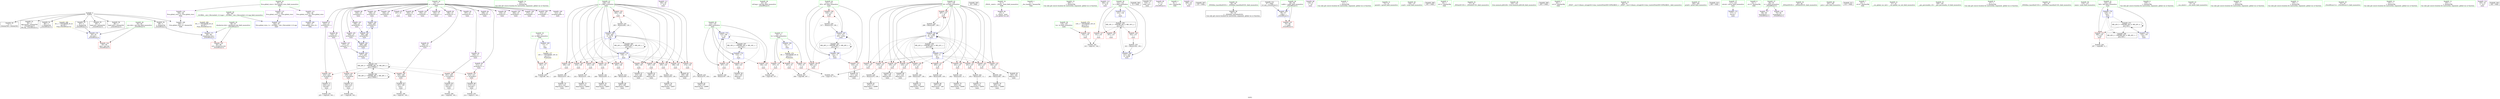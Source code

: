 digraph "SVFG" {
	label="SVFG";

	Node0x561db277bcb0 [shape=record,color=grey,label="{NodeID: 0\nNullPtr}"];
	Node0x561db277bcb0 -> Node0x561db2788b40[style=solid];
	Node0x561db277bcb0 -> Node0x561db2788c40[style=solid];
	Node0x561db277bcb0 -> Node0x561db2788d10[style=solid];
	Node0x561db277bcb0 -> Node0x561db2788de0[style=solid];
	Node0x561db277bcb0 -> Node0x561db2788eb0[style=solid];
	Node0x561db277bcb0 -> Node0x561db2788f80[style=solid];
	Node0x561db277bcb0 -> Node0x561db2789050[style=solid];
	Node0x561db277bcb0 -> Node0x561db278fce0[style=solid];
	Node0x561db27906d0 [shape=record,color=blue,label="{NodeID: 180\n248\<--250\narrayidx53\<--\nmain\n}"];
	Node0x561db27906d0 -> Node0x561db27907a0[style=dashed];
	Node0x561db2788200 [shape=record,color=purple,label="{NodeID: 97\n222\<--15\narrayidx35\<--s\nmain\n}"];
	Node0x561db2788200 -> Node0x561db278f740[style=solid];
	Node0x561db277ba90 [shape=record,color=green,label="{NodeID: 14\n250\<--1\n\<--dummyObj\nCan only get source location for instruction, argument, global var or function.}"];
	Node0x561db27a6440 [shape=record,color=yellow,style=double,label="{NodeID: 277\n10V_1 = ENCHI(MR_10V_0)\npts\{14 \}\nFun[main]}"];
	Node0x561db27a6440 -> Node0x561db278d6c0[style=dashed];
	Node0x561db2787d40 [shape=record,color=purple,label="{NodeID: 111\n164\<--20\n\<--.str.2\nmain\n}"];
	Node0x561db27867b0 [shape=record,color=green,label="{NodeID: 28\n62\<--63\nref.tmp\<--ref.tmp_field_insensitive\n_Z3strB5cxx11i\n}"];
	Node0x561db278d930 [shape=record,color=red,label="{NodeID: 125\n94\<--66\nsel\<--ehselector.slot\n_Z3strB5cxx11i\n}"];
	Node0x561db27873b0 [shape=record,color=green,label="{NodeID: 42\n127\<--128\ni6\<--i6_field_insensitive\nmain\n}"];
	Node0x561db27873b0 -> Node0x561db278e080[style=solid];
	Node0x561db27873b0 -> Node0x561db278e150[style=solid];
	Node0x561db27873b0 -> Node0x561db278e220[style=solid];
	Node0x561db27873b0 -> Node0x561db278e2f0[style=solid];
	Node0x561db27873b0 -> Node0x561db278e3c0[style=solid];
	Node0x561db27873b0 -> Node0x561db278e490[style=solid];
	Node0x561db27873b0 -> Node0x561db278e560[style=solid];
	Node0x561db27873b0 -> Node0x561db278e630[style=solid];
	Node0x561db27873b0 -> Node0x561db278e700[style=solid];
	Node0x561db27873b0 -> Node0x561db278e7d0[style=solid];
	Node0x561db27873b0 -> Node0x561db278e8a0[style=solid];
	Node0x561db27873b0 -> Node0x561db2790460[style=solid];
	Node0x561db27873b0 -> Node0x561db2790ae0[style=solid];
	Node0x561db27b2c00 [shape=record,color=black,label="{NodeID: 305\n38 = PHI()\n}"];
	Node0x561db278e490 [shape=record,color=red,label="{NodeID: 139\n227\<--127\n\<--i6\nmain\n}"];
	Node0x561db278e490 -> Node0x561db2794f90[style=solid];
	Node0x561db2789050 [shape=record,color=black,label="{NodeID: 56\n96\<--3\nlpad.val2\<--dummyVal\n_Z3strB5cxx11i\n}"];
	Node0x561db2794c90 [shape=record,color=grey,label="{NodeID: 236\n271 = Binary(270, 139, )\n}"];
	Node0x561db2794c90 -> Node0x561db278a4d0[style=solid];
	Node0x561db278eff0 [shape=record,color=red,label="{NodeID: 153\n265\<--129\n\<--j\nmain\n}"];
	Node0x561db278eff0 -> Node0x561db2794810[style=solid];
	Node0x561db2789be0 [shape=record,color=black,label="{NodeID: 70\n221\<--220\nidxprom34\<--add33\nmain\n}"];
	Node0x561db278c730 [shape=record,color=grey,label="{NodeID: 250\n176 = cmp(174, 175, )\n}"];
	Node0x561db278fbe0 [shape=record,color=blue,label="{NodeID: 167\n345\<--28\nllvm.global_ctors_1\<--_GLOBAL__sub_I_Burunduk1_0_0.cpp\nGlob }"];
	Node0x561db278a740 [shape=record,color=purple,label="{NodeID: 84\n37\<--4\n\<--_ZStL8__ioinit\n__cxx_global_var_init\n}"];
	Node0x561db277a810 [shape=record,color=green,label="{NodeID: 1\n7\<--1\n__dso_handle\<--dummyObj\nGlob }"];
	Node0x561db27907a0 [shape=record,color=blue,label="{NodeID: 181\n258\<--260\narrayidx59\<--\nmain\n}"];
	Node0x561db27907a0 -> Node0x561db2790870[style=dashed];
	Node0x561db27882d0 [shape=record,color=purple,label="{NodeID: 98\n230\<--15\narrayidx41\<--s\nmain\n}"];
	Node0x561db277bb60 [shape=record,color=green,label="{NodeID: 15\n260\<--1\n\<--dummyObj\nCan only get source location for instruction, argument, global var or function.}"];
	Node0x561db2787e10 [shape=record,color=purple,label="{NodeID: 112\n292\<--22\n\<--.str.3\nmain\n}"];
	Node0x561db2786840 [shape=record,color=green,label="{NodeID: 29\n64\<--65\nexn.slot\<--exn.slot_field_insensitive\n_Z3strB5cxx11i\n}"];
	Node0x561db2786840 -> Node0x561db278d860[style=solid];
	Node0x561db2786840 -> Node0x561db278feb0[style=solid];
	Node0x561db278da00 [shape=record,color=red,label="{NodeID: 126\n142\<--119\n\<--tn\nmain\n}"];
	Node0x561db278da00 -> Node0x561db278ca30[style=solid];
	Node0x561db2787480 [shape=record,color=green,label="{NodeID: 43\n129\<--130\nj\<--j_field_insensitive\nmain\n}"];
	Node0x561db2787480 -> Node0x561db278e970[style=solid];
	Node0x561db2787480 -> Node0x561db278ea40[style=solid];
	Node0x561db2787480 -> Node0x561db278eb10[style=solid];
	Node0x561db2787480 -> Node0x561db278ebe0[style=solid];
	Node0x561db2787480 -> Node0x561db278ecb0[style=solid];
	Node0x561db2787480 -> Node0x561db278ed80[style=solid];
	Node0x561db2787480 -> Node0x561db278ee50[style=solid];
	Node0x561db2787480 -> Node0x561db278ef20[style=solid];
	Node0x561db2787480 -> Node0x561db278eff0[style=solid];
	Node0x561db2787480 -> Node0x561db278f0c0[style=solid];
	Node0x561db2787480 -> Node0x561db278f190[style=solid];
	Node0x561db2787480 -> Node0x561db2790530[style=solid];
	Node0x561db2787480 -> Node0x561db2790a10[style=solid];
	Node0x561db27b2d00 [shape=record,color=black,label="{NodeID: 306\n72 = PHI()\n}"];
	Node0x561db278e560 [shape=record,color=red,label="{NodeID: 140\n241\<--127\n\<--i6\nmain\n}"];
	Node0x561db278e560 -> Node0x561db2795710[style=solid];
	Node0x561db2789120 [shape=record,color=black,label="{NodeID: 57\n116\<--11\nmain_ret\<--\nmain\n}"];
	Node0x561db2794e10 [shape=record,color=grey,label="{NodeID: 237\n232 = Binary(231, 139, )\n}"];
	Node0x561db2794e10 -> Node0x561db2789e50[style=solid];
	Node0x561db278f0c0 [shape=record,color=red,label="{NodeID: 154\n274\<--129\n\<--j\nmain\n}"];
	Node0x561db278f0c0 -> Node0x561db2794990[style=solid];
	Node0x561db2789cb0 [shape=record,color=black,label="{NodeID: 71\n224\<--223\nconv36\<--\nmain\n}"];
	Node0x561db2789cb0 -> Node0x561db278c8b0[style=solid];
	Node0x561db278c8b0 [shape=record,color=grey,label="{NodeID: 251\n225 = cmp(224, 193, )\n}"];
	Node0x561db278fce0 [shape=record,color=blue, style = dotted,label="{NodeID: 168\n346\<--3\nllvm.global_ctors_2\<--dummyVal\nGlob }"];
	Node0x561db278a810 [shape=record,color=purple,label="{NodeID: 85\n71\<--8\n\<--.str\n_Z3strB5cxx11i\n}"];
	Node0x561db276cc60 [shape=record,color=green,label="{NodeID: 2\n8\<--1\n.str\<--dummyObj\nGlob }"];
	Node0x561db2790870 [shape=record,color=blue,label="{NodeID: 182\n268\<--260\narrayidx65\<--\nmain\n}"];
	Node0x561db2790870 -> Node0x561db2790940[style=dashed];
	Node0x561db27883a0 [shape=record,color=purple,label="{NodeID: 99\n234\<--15\narrayidx44\<--s\nmain\n}"];
	Node0x561db27883a0 -> Node0x561db278f810[style=solid];
	Node0x561db277a990 [shape=record,color=green,label="{NodeID: 16\n4\<--6\n_ZStL8__ioinit\<--_ZStL8__ioinit_field_insensitive\nGlob }"];
	Node0x561db277a990 -> Node0x561db278a740[style=solid];
	Node0x561db27a6600 [shape=record,color=yellow,style=double,label="{NodeID: 279\n14V_1 = ENCHI(MR_14V_0)\npts\{120 \}\nFun[main]}"];
	Node0x561db27a6600 -> Node0x561db278da00[style=dashed];
	Node0x561db2787ee0 [shape=record,color=purple,label="{NodeID: 113\n299\<--24\n\<--.str.4\nmain\n}"];
	Node0x561db27868d0 [shape=record,color=green,label="{NodeID: 30\n66\<--67\nehselector.slot\<--ehselector.slot_field_insensitive\n_Z3strB5cxx11i\n}"];
	Node0x561db27868d0 -> Node0x561db278d930[style=solid];
	Node0x561db27868d0 -> Node0x561db278ff80[style=solid];
	Node0x561db278dad0 [shape=record,color=red,label="{NodeID: 127\n141\<--121\n\<--t\nmain\n}"];
	Node0x561db278dad0 -> Node0x561db278ca30[style=solid];
	Node0x561db2787550 [shape=record,color=green,label="{NodeID: 44\n131\<--132\ni83\<--i83_field_insensitive\nmain\n}"];
	Node0x561db2787550 -> Node0x561db278f260[style=solid];
	Node0x561db2787550 -> Node0x561db278f330[style=solid];
	Node0x561db2787550 -> Node0x561db278f400[style=solid];
	Node0x561db2787550 -> Node0x561db2790bb0[style=solid];
	Node0x561db2787550 -> Node0x561db2790c80[style=solid];
	Node0x561db27b2e00 [shape=record,color=black,label="{NodeID: 307\n135 = PHI()\n}"];
	Node0x561db278e630 [shape=record,color=red,label="{NodeID: 141\n251\<--127\n\<--i6\nmain\n}"];
	Node0x561db278e630 -> Node0x561db2795590[style=solid];
	Node0x561db27891f0 [shape=record,color=black,label="{NodeID: 58\n39\<--40\n\<--_ZNSt8ios_base4InitD1Ev\nCan only get source location for instruction, argument, global var or function.}"];
	Node0x561db2794f90 [shape=record,color=grey,label="{NodeID: 238\n228 = Binary(227, 139, )\n}"];
	Node0x561db2794f90 -> Node0x561db2789d80[style=solid];
	Node0x561db278f190 [shape=record,color=red,label="{NodeID: 155\n282\<--129\n\<--j\nmain\n}"];
	Node0x561db278f190 -> Node0x561db2794390[style=solid];
	Node0x561db2789d80 [shape=record,color=black,label="{NodeID: 72\n229\<--228\nidxprom40\<--add39\nmain\n}"];
	Node0x561db278ca30 [shape=record,color=grey,label="{NodeID: 252\n143 = cmp(141, 142, )\n}"];
	Node0x561db278fde0 [shape=record,color=blue,label="{NodeID: 169\n58\<--57\ni.addr\<--i\n_Z3strB5cxx11i\n}"];
	Node0x561db278fde0 -> Node0x561db278d790[style=dashed];
	Node0x561db278a8e0 [shape=record,color=purple,label="{NodeID: 86\n134\<--8\n\<--.str\nmain\n}"];
	Node0x561db277bd40 [shape=record,color=green,label="{NodeID: 3\n11\<--1\n\<--dummyObj\nCan only get source location for instruction, argument, global var or function.}"];
	Node0x561db2790940 [shape=record,color=blue,label="{NodeID: 183\n277\<--250\narrayidx71\<--\nmain\n}"];
	Node0x561db2790940 -> Node0x561db27a5420[style=dashed];
	Node0x561db2788470 [shape=record,color=purple,label="{NodeID: 100\n244\<--15\narrayidx50\<--s\nmain\n}"];
	Node0x561db277aa60 [shape=record,color=green,label="{NodeID: 17\n10\<--12\nh\<--h_field_insensitive\nGlob }"];
	Node0x561db277aa60 -> Node0x561db278d450[style=solid];
	Node0x561db277aa60 -> Node0x561db278d520[style=solid];
	Node0x561db277aa60 -> Node0x561db278d5f0[style=solid];
	Node0x561db277aa60 -> Node0x561db278f8e0[style=solid];
	Node0x561db2787fb0 [shape=record,color=purple,label="{NodeID: 114\n344\<--26\nllvm.global_ctors_0\<--llvm.global_ctors\nGlob }"];
	Node0x561db2787fb0 -> Node0x561db278fae0[style=solid];
	Node0x561db27869a0 [shape=record,color=green,label="{NodeID: 31\n73\<--74\nsprintf\<--sprintf_field_insensitive\n}"];
	Node0x561db278dba0 [shape=record,color=red,label="{NodeID: 128\n291\<--121\n\<--t\nmain\n}"];
	Node0x561db2787620 [shape=record,color=green,label="{NodeID: 45\n136\<--137\nscanf\<--scanf_field_insensitive\n}"];
	Node0x561db27b2f00 [shape=record,color=black,label="{NodeID: 308\n165 = PHI()\n}"];
	Node0x561db278e700 [shape=record,color=red,label="{NodeID: 142\n261\<--127\n\<--i6\nmain\n}"];
	Node0x561db278e700 -> Node0x561db2795290[style=solid];
	Node0x561db27892f0 [shape=record,color=black,label="{NodeID: 59\n161\<--160\nidxprom\<--\nmain\n}"];
	Node0x561db2795110 [shape=record,color=grey,label="{NodeID: 239\n168 = Binary(167, 139, )\n}"];
	Node0x561db2795110 -> Node0x561db27902c0[style=solid];
	Node0x561db278f260 [shape=record,color=red,label="{NodeID: 156\n306\<--131\n\<--i83\nmain\n}"];
	Node0x561db278f260 -> Node0x561db278c2b0[style=solid];
	Node0x561db2789e50 [shape=record,color=black,label="{NodeID: 73\n233\<--232\nidxprom43\<--add42\nmain\n}"];
	Node0x561db278cbb0 [shape=record,color=grey,label="{NodeID: 253\n214 = cmp(213, 193, )\n}"];
	Node0x561db278feb0 [shape=record,color=blue,label="{NodeID: 170\n64\<--87\nexn.slot\<--\n_Z3strB5cxx11i\n}"];
	Node0x561db278feb0 -> Node0x561db278d860[style=dashed];
	Node0x561db278a9b0 [shape=record,color=purple,label="{NodeID: 87\n147\<--15\n\<--s\nmain\n}"];
	Node0x561db277bdd0 [shape=record,color=green,label="{NodeID: 4\n18\<--1\n.str.1\<--dummyObj\nGlob }"];
	Node0x561db2790a10 [shape=record,color=blue,label="{NodeID: 184\n129\<--283\nj\<--inc74\nmain\n}"];
	Node0x561db2790a10 -> Node0x561db278e970[style=dashed];
	Node0x561db2790a10 -> Node0x561db278ea40[style=dashed];
	Node0x561db2790a10 -> Node0x561db278eb10[style=dashed];
	Node0x561db2790a10 -> Node0x561db278ebe0[style=dashed];
	Node0x561db2790a10 -> Node0x561db278ecb0[style=dashed];
	Node0x561db2790a10 -> Node0x561db278ed80[style=dashed];
	Node0x561db2790a10 -> Node0x561db278ee50[style=dashed];
	Node0x561db2790a10 -> Node0x561db278ef20[style=dashed];
	Node0x561db2790a10 -> Node0x561db278eff0[style=dashed];
	Node0x561db2790a10 -> Node0x561db278f0c0[style=dashed];
	Node0x561db2790a10 -> Node0x561db278f190[style=dashed];
	Node0x561db2790a10 -> Node0x561db2790530[style=dashed];
	Node0x561db2790a10 -> Node0x561db2790a10[style=dashed];
	Node0x561db2790a10 -> Node0x561db27a0920[style=dashed];
	Node0x561db2788540 [shape=record,color=purple,label="{NodeID: 101\n248\<--15\narrayidx53\<--s\nmain\n}"];
	Node0x561db2788540 -> Node0x561db27906d0[style=solid];
	Node0x561db277ab30 [shape=record,color=green,label="{NodeID: 18\n13\<--14\nw\<--w_field_insensitive\nGlob }"];
	Node0x561db277ab30 -> Node0x561db278d6c0[style=solid];
	Node0x561db277ab30 -> Node0x561db278f9e0[style=solid];
	Node0x561db278d120 [shape=record,color=purple,label="{NodeID: 115\n345\<--26\nllvm.global_ctors_1\<--llvm.global_ctors\nGlob }"];
	Node0x561db278d120 -> Node0x561db278fbe0[style=solid];
	Node0x561db2786aa0 [shape=record,color=green,label="{NodeID: 32\n77\<--78\n_ZNSaIcEC1Ev\<--_ZNSaIcEC1Ev_field_insensitive\n}"];
	Node0x561db278dc70 [shape=record,color=red,label="{NodeID: 129\n322\<--121\n\<--t\nmain\n}"];
	Node0x561db278dc70 -> Node0x561db2794b10[style=solid];
	Node0x561db2787720 [shape=record,color=green,label="{NodeID: 46\n152\<--153\nllvm.memset.p0i8.i64\<--llvm.memset.p0i8.i64_field_insensitive\n}"];
	Node0x561db27b3000 [shape=record,color=black,label="{NodeID: 309\n293 = PHI()\n}"];
	Node0x561db278e7d0 [shape=record,color=red,label="{NodeID: 143\n270\<--127\n\<--i6\nmain\n}"];
	Node0x561db278e7d0 -> Node0x561db2794c90[style=solid];
	Node0x561db27893c0 [shape=record,color=black,label="{NodeID: 60\n185\<--184\nidxprom13\<--\nmain\n}"];
	Node0x561db2795290 [shape=record,color=grey,label="{NodeID: 240\n262 = Binary(261, 139, )\n}"];
	Node0x561db2795290 -> Node0x561db278a330[style=solid];
	Node0x561db278f330 [shape=record,color=red,label="{NodeID: 157\n310\<--131\n\<--i83\nmain\n}"];
	Node0x561db278f330 -> Node0x561db278a670[style=solid];
	Node0x561db2789f20 [shape=record,color=black,label="{NodeID: 74\n236\<--235\nconv45\<--\nmain\n}"];
	Node0x561db2789f20 -> Node0x561db278cd30[style=solid];
	Node0x561db278cd30 [shape=record,color=grey,label="{NodeID: 254\n237 = cmp(236, 193, )\n}"];
	Node0x561db278ff80 [shape=record,color=blue,label="{NodeID: 171\n66\<--89\nehselector.slot\<--\n_Z3strB5cxx11i\n}"];
	Node0x561db278ff80 -> Node0x561db278d930[style=dashed];
	Node0x561db278aa80 [shape=record,color=purple,label="{NodeID: 88\n162\<--15\narrayidx\<--s\nmain\n}"];
	Node0x561db277a480 [shape=record,color=green,label="{NodeID: 5\n20\<--1\n.str.2\<--dummyObj\nGlob }"];
	Node0x561db2790ae0 [shape=record,color=blue,label="{NodeID: 185\n127\<--288\ni6\<--inc77\nmain\n}"];
	Node0x561db2790ae0 -> Node0x561db278e080[style=dashed];
	Node0x561db2790ae0 -> Node0x561db278e150[style=dashed];
	Node0x561db2790ae0 -> Node0x561db278e220[style=dashed];
	Node0x561db2790ae0 -> Node0x561db278e2f0[style=dashed];
	Node0x561db2790ae0 -> Node0x561db278e3c0[style=dashed];
	Node0x561db2790ae0 -> Node0x561db278e490[style=dashed];
	Node0x561db2790ae0 -> Node0x561db278e560[style=dashed];
	Node0x561db2790ae0 -> Node0x561db278e630[style=dashed];
	Node0x561db2790ae0 -> Node0x561db278e700[style=dashed];
	Node0x561db2790ae0 -> Node0x561db278e7d0[style=dashed];
	Node0x561db2790ae0 -> Node0x561db278e8a0[style=dashed];
	Node0x561db2790ae0 -> Node0x561db2790ae0[style=dashed];
	Node0x561db2790ae0 -> Node0x561db27a0420[style=dashed];
	Node0x561db2788610 [shape=record,color=purple,label="{NodeID: 102\n254\<--15\narrayidx56\<--s\nmain\n}"];
	Node0x561db277ac00 [shape=record,color=green,label="{NodeID: 19\n15\<--17\ns\<--s_field_insensitive\nGlob }"];
	Node0x561db277ac00 -> Node0x561db278a9b0[style=solid];
	Node0x561db277ac00 -> Node0x561db278aa80[style=solid];
	Node0x561db277ac00 -> Node0x561db278ab50[style=solid];
	Node0x561db277ac00 -> Node0x561db278ac20[style=solid];
	Node0x561db277ac00 -> Node0x561db278acf0[style=solid];
	Node0x561db277ac00 -> Node0x561db278adc0[style=solid];
	Node0x561db277ac00 -> Node0x561db278ae90[style=solid];
	Node0x561db277ac00 -> Node0x561db278af60[style=solid];
	Node0x561db277ac00 -> Node0x561db278b030[style=solid];
	Node0x561db277ac00 -> Node0x561db2788130[style=solid];
	Node0x561db277ac00 -> Node0x561db2788200[style=solid];
	Node0x561db277ac00 -> Node0x561db27882d0[style=solid];
	Node0x561db277ac00 -> Node0x561db27883a0[style=solid];
	Node0x561db277ac00 -> Node0x561db2788470[style=solid];
	Node0x561db277ac00 -> Node0x561db2788540[style=solid];
	Node0x561db277ac00 -> Node0x561db2788610[style=solid];
	Node0x561db277ac00 -> Node0x561db27886e0[style=solid];
	Node0x561db277ac00 -> Node0x561db27887b0[style=solid];
	Node0x561db277ac00 -> Node0x561db2788880[style=solid];
	Node0x561db277ac00 -> Node0x561db2787930[style=solid];
	Node0x561db277ac00 -> Node0x561db2787a00[style=solid];
	Node0x561db277ac00 -> Node0x561db2787ad0[style=solid];
	Node0x561db277ac00 -> Node0x561db2787ba0[style=solid];
	Node0x561db278d1b0 [shape=record,color=purple,label="{NodeID: 116\n346\<--26\nllvm.global_ctors_2\<--llvm.global_ctors\nGlob }"];
	Node0x561db278d1b0 -> Node0x561db278fce0[style=solid];
	Node0x561db2786ba0 [shape=record,color=green,label="{NodeID: 33\n80\<--81\n_ZNSt7__cxx1112basic_stringIcSt11char_traitsIcESaIcEEC1EPKcRKS3_\<--_ZNSt7__cxx1112basic_stringIcSt11char_traitsIcESaIcEEC1EPKcRKS3__field_insensitive\n}"];
	Node0x561db278dd40 [shape=record,color=red,label="{NodeID: 130\n156\<--123\n\<--i\nmain\n}"];
	Node0x561db278dd40 -> Node0x561db278c5b0[style=solid];
	Node0x561db2787820 [shape=record,color=green,label="{NodeID: 47\n294\<--295\nprintf\<--printf_field_insensitive\n}"];
	Node0x561db27b3100 [shape=record,color=black,label="{NodeID: 310\n300 = PHI()\n}"];
	Node0x561db2793f10 [shape=record,color=grey,label="{NodeID: 227\n206 = Binary(205, 139, )\n}"];
	Node0x561db2793f10 -> Node0x561db27898a0[style=solid];
	Node0x561db278e8a0 [shape=record,color=red,label="{NodeID: 144\n287\<--127\n\<--i6\nmain\n}"];
	Node0x561db278e8a0 -> Node0x561db2794210[style=solid];
	Node0x561db2789490 [shape=record,color=black,label="{NodeID: 61\n188\<--187\nidxprom15\<--\nmain\n}"];
	Node0x561db2795410 [shape=record,color=grey,label="{NodeID: 241\n246 = Binary(245, 11, )\n}"];
	Node0x561db2795410 -> Node0x561db278a0c0[style=solid];
	Node0x561db278f400 [shape=record,color=red,label="{NodeID: 158\n316\<--131\n\<--i83\nmain\n}"];
	Node0x561db278f400 -> Node0x561db2794090[style=solid];
	Node0x561db2789ff0 [shape=record,color=black,label="{NodeID: 75\n243\<--242\nidxprom49\<--add48\nmain\n}"];
	Node0x561db2790050 [shape=record,color=blue,label="{NodeID: 172\n117\<--11\nretval\<--\nmain\n}"];
	Node0x561db278ab50 [shape=record,color=purple,label="{NodeID: 89\n163\<--15\narraydecay\<--s\nmain\n}"];
	Node0x561db277a510 [shape=record,color=green,label="{NodeID: 6\n22\<--1\n.str.3\<--dummyObj\nGlob }"];
	Node0x561db2790bb0 [shape=record,color=blue,label="{NodeID: 186\n131\<--11\ni83\<--\nmain\n}"];
	Node0x561db2790bb0 -> Node0x561db278f260[style=dashed];
	Node0x561db2790bb0 -> Node0x561db278f330[style=dashed];
	Node0x561db2790bb0 -> Node0x561db278f400[style=dashed];
	Node0x561db2790bb0 -> Node0x561db2790c80[style=dashed];
	Node0x561db2790bb0 -> Node0x561db27a0e20[style=dashed];
	Node0x561db27886e0 [shape=record,color=purple,label="{NodeID: 103\n258\<--15\narrayidx59\<--s\nmain\n}"];
	Node0x561db27886e0 -> Node0x561db27907a0[style=solid];
	Node0x561db277acd0 [shape=record,color=green,label="{NodeID: 20\n26\<--30\nllvm.global_ctors\<--llvm.global_ctors_field_insensitive\nGlob }"];
	Node0x561db277acd0 -> Node0x561db2787fb0[style=solid];
	Node0x561db277acd0 -> Node0x561db278d120[style=solid];
	Node0x561db277acd0 -> Node0x561db278d1b0[style=solid];
	Node0x561db278d2b0 [shape=record,color=purple,label="{NodeID: 117\n69\<--60\narraydecay\<--s\n_Z3strB5cxx11i\n}"];
	Node0x561db2786ca0 [shape=record,color=green,label="{NodeID: 34\n83\<--84\n_ZNSaIcED1Ev\<--_ZNSaIcED1Ev_field_insensitive\n}"];
	Node0x561db278de10 [shape=record,color=red,label="{NodeID: 131\n160\<--123\n\<--i\nmain\n}"];
	Node0x561db278de10 -> Node0x561db27892f0[style=solid];
	Node0x561db2788940 [shape=record,color=green,label="{NodeID: 48\n301\<--302\nputs\<--puts_field_insensitive\n}"];
	Node0x561db27b3200 [shape=record,color=black,label="{NodeID: 311\n314 = PHI()\n}"];
	Node0x561db2794090 [shape=record,color=grey,label="{NodeID: 228\n317 = Binary(316, 139, )\n}"];
	Node0x561db2794090 -> Node0x561db2790c80[style=solid];
	Node0x561db278e970 [shape=record,color=red,label="{NodeID: 145\n180\<--129\n\<--j\nmain\n}"];
	Node0x561db278e970 -> Node0x561db2795a10[style=solid];
	Node0x561db2789560 [shape=record,color=black,label="{NodeID: 62\n191\<--190\nconv\<--\nmain\n}"];
	Node0x561db2789560 -> Node0x561db278c130[style=solid];
	Node0x561db2795590 [shape=record,color=grey,label="{NodeID: 242\n252 = Binary(251, 11, )\n}"];
	Node0x561db2795590 -> Node0x561db278a190[style=solid];
	Node0x561db278f4d0 [shape=record,color=red,label="{NodeID: 159\n190\<--189\n\<--arrayidx16\nmain\n}"];
	Node0x561db278f4d0 -> Node0x561db2789560[style=solid];
	Node0x561db278a0c0 [shape=record,color=black,label="{NodeID: 76\n247\<--246\nidxprom52\<--add51\nmain\n}"];
	Node0x561db279f520 [shape=record,color=black,label="{NodeID: 256\nMR_16V_3 = PHI(MR_16V_4, MR_16V_2, )\npts\{122 \}\n}"];
	Node0x561db279f520 -> Node0x561db278dad0[style=dashed];
	Node0x561db279f520 -> Node0x561db278dba0[style=dashed];
	Node0x561db279f520 -> Node0x561db278dc70[style=dashed];
	Node0x561db279f520 -> Node0x561db2790d50[style=dashed];
	Node0x561db2790120 [shape=record,color=blue,label="{NodeID: 173\n121\<--139\nt\<--\nmain\n}"];
	Node0x561db2790120 -> Node0x561db279f520[style=dashed];
	Node0x561db278ac20 [shape=record,color=purple,label="{NodeID: 90\n186\<--15\narrayidx14\<--s\nmain\n}"];
	Node0x561db277a5a0 [shape=record,color=green,label="{NodeID: 7\n24\<--1\n.str.4\<--dummyObj\nGlob }"];
	Node0x561db2790c80 [shape=record,color=blue,label="{NodeID: 187\n131\<--317\ni83\<--inc92\nmain\n}"];
	Node0x561db2790c80 -> Node0x561db278f260[style=dashed];
	Node0x561db2790c80 -> Node0x561db278f330[style=dashed];
	Node0x561db2790c80 -> Node0x561db278f400[style=dashed];
	Node0x561db2790c80 -> Node0x561db2790c80[style=dashed];
	Node0x561db2790c80 -> Node0x561db27a0e20[style=dashed];
	Node0x561db27887b0 [shape=record,color=purple,label="{NodeID: 104\n264\<--15\narrayidx62\<--s\nmain\n}"];
	Node0x561db277ada0 [shape=record,color=green,label="{NodeID: 21\n31\<--32\n__cxx_global_var_init\<--__cxx_global_var_init_field_insensitive\n}"];
	Node0x561db278d380 [shape=record,color=purple,label="{NodeID: 118\n75\<--60\narraydecay1\<--s\n_Z3strB5cxx11i\n}"];
	Node0x561db2786da0 [shape=record,color=green,label="{NodeID: 35\n108\<--109\n__gxx_personality_v0\<--__gxx_personality_v0_field_insensitive\n}"];
	Node0x561db278dee0 [shape=record,color=red,label="{NodeID: 132\n167\<--123\n\<--i\nmain\n}"];
	Node0x561db278dee0 -> Node0x561db2795110[style=solid];
	Node0x561db2788a40 [shape=record,color=green,label="{NodeID: 49\n28\<--340\n_GLOBAL__sub_I_Burunduk1_0_0.cpp\<--_GLOBAL__sub_I_Burunduk1_0_0.cpp_field_insensitive\n}"];
	Node0x561db2788a40 -> Node0x561db278fbe0[style=solid];
	Node0x561db27b3300 [shape=record,color=black,label="{NodeID: 312\n57 = PHI()\n1st arg _Z3strB5cxx11i }"];
	Node0x561db27b3300 -> Node0x561db278fde0[style=solid];
	Node0x561db2794210 [shape=record,color=grey,label="{NodeID: 229\n288 = Binary(287, 139, )\n}"];
	Node0x561db2794210 -> Node0x561db2790ae0[style=solid];
	Node0x561db278ea40 [shape=record,color=red,label="{NodeID: 146\n187\<--129\n\<--j\nmain\n}"];
	Node0x561db278ea40 -> Node0x561db2789490[style=solid];
	Node0x561db2789630 [shape=record,color=black,label="{NodeID: 63\n196\<--195\nidxprom18\<--\nmain\n}"];
	Node0x561db2795710 [shape=record,color=grey,label="{NodeID: 243\n242 = Binary(241, 11, )\n}"];
	Node0x561db2795710 -> Node0x561db2789ff0[style=solid];
	Node0x561db278f5a0 [shape=record,color=red,label="{NodeID: 160\n201\<--200\n\<--arrayidx21\nmain\n}"];
	Node0x561db278f5a0 -> Node0x561db27897d0[style=solid];
	Node0x561db278a190 [shape=record,color=black,label="{NodeID: 77\n253\<--252\nidxprom55\<--add54\nmain\n}"];
	Node0x561db279fa20 [shape=record,color=black,label="{NodeID: 257\nMR_18V_2 = PHI(MR_18V_4, MR_18V_1, )\npts\{124 \}\n}"];
	Node0x561db279fa20 -> Node0x561db27901f0[style=dashed];
	Node0x561db27901f0 [shape=record,color=blue,label="{NodeID: 174\n123\<--11\ni\<--\nmain\n}"];
	Node0x561db27901f0 -> Node0x561db278dd40[style=dashed];
	Node0x561db27901f0 -> Node0x561db278de10[style=dashed];
	Node0x561db27901f0 -> Node0x561db278dee0[style=dashed];
	Node0x561db27901f0 -> Node0x561db27902c0[style=dashed];
	Node0x561db27901f0 -> Node0x561db279fa20[style=dashed];
	Node0x561db278acf0 [shape=record,color=purple,label="{NodeID: 91\n189\<--15\narrayidx16\<--s\nmain\n}"];
	Node0x561db278acf0 -> Node0x561db278f4d0[style=solid];
	Node0x561db277b4c0 [shape=record,color=green,label="{NodeID: 8\n27\<--1\n\<--dummyObj\nCan only get source location for instruction, argument, global var or function.}"];
	Node0x561db2790d50 [shape=record,color=blue,label="{NodeID: 188\n121\<--323\nt\<--inc96\nmain\n}"];
	Node0x561db2790d50 -> Node0x561db279f520[style=dashed];
	Node0x561db2788880 [shape=record,color=purple,label="{NodeID: 105\n268\<--15\narrayidx65\<--s\nmain\n}"];
	Node0x561db2788880 -> Node0x561db2790870[style=solid];
	Node0x561db277ae70 [shape=record,color=green,label="{NodeID: 22\n35\<--36\n_ZNSt8ios_base4InitC1Ev\<--_ZNSt8ios_base4InitC1Ev_field_insensitive\n}"];
	Node0x561db278d450 [shape=record,color=red,label="{NodeID: 119\n157\<--10\n\<--h\nmain\n}"];
	Node0x561db278d450 -> Node0x561db278c5b0[style=solid];
	Node0x561db2786ea0 [shape=record,color=green,label="{NodeID: 36\n114\<--115\nmain\<--main_field_insensitive\n}"];
	Node0x561db278dfb0 [shape=record,color=red,label="{NodeID: 133\n296\<--125\n\<--fail\nmain\n}"];
	Node0x561db278dfb0 -> Node0x561db2795890[style=solid];
	Node0x561db2788b40 [shape=record,color=black,label="{NodeID: 50\n2\<--3\ndummyVal\<--dummyVal\n}"];
	Node0x561db2794390 [shape=record,color=grey,label="{NodeID: 230\n283 = Binary(282, 139, )\n}"];
	Node0x561db2794390 -> Node0x561db2790a10[style=solid];
	Node0x561db278eb10 [shape=record,color=red,label="{NodeID: 147\n198\<--129\n\<--j\nmain\n}"];
	Node0x561db278eb10 -> Node0x561db2789700[style=solid];
	Node0x561db2789700 [shape=record,color=black,label="{NodeID: 64\n199\<--198\nidxprom20\<--\nmain\n}"];
	Node0x561db2795890 [shape=record,color=grey,label="{NodeID: 244\n297 = cmp(296, 11, )\n}"];
	Node0x561db278f670 [shape=record,color=red,label="{NodeID: 161\n212\<--211\n\<--arrayidx27\nmain\n}"];
	Node0x561db278f670 -> Node0x561db2789a40[style=solid];
	Node0x561db278a260 [shape=record,color=black,label="{NodeID: 78\n257\<--256\nidxprom58\<--add57\nmain\n}"];
	Node0x561db279ff20 [shape=record,color=black,label="{NodeID: 258\nMR_20V_2 = PHI(MR_20V_4, MR_20V_1, )\npts\{126 \}\n}"];
	Node0x561db279ff20 -> Node0x561db2790390[style=dashed];
	Node0x561db27902c0 [shape=record,color=blue,label="{NodeID: 175\n123\<--168\ni\<--inc\nmain\n}"];
	Node0x561db27902c0 -> Node0x561db278dd40[style=dashed];
	Node0x561db27902c0 -> Node0x561db278de10[style=dashed];
	Node0x561db27902c0 -> Node0x561db278dee0[style=dashed];
	Node0x561db27902c0 -> Node0x561db27902c0[style=dashed];
	Node0x561db27902c0 -> Node0x561db279fa20[style=dashed];
	Node0x561db278adc0 [shape=record,color=purple,label="{NodeID: 92\n197\<--15\narrayidx19\<--s\nmain\n}"];
	Node0x561db277b550 [shape=record,color=green,label="{NodeID: 9\n139\<--1\n\<--dummyObj\nCan only get source location for instruction, argument, global var or function.}"];
	Node0x561db2787930 [shape=record,color=purple,label="{NodeID: 106\n273\<--15\narrayidx68\<--s\nmain\n}"];
	Node0x561db277af40 [shape=record,color=green,label="{NodeID: 23\n41\<--42\n__cxa_atexit\<--__cxa_atexit_field_insensitive\n}"];
	Node0x561db278d520 [shape=record,color=red,label="{NodeID: 120\n175\<--10\n\<--h\nmain\n}"];
	Node0x561db278d520 -> Node0x561db278c730[style=solid];
	Node0x561db2786fa0 [shape=record,color=green,label="{NodeID: 37\n117\<--118\nretval\<--retval_field_insensitive\nmain\n}"];
	Node0x561db2786fa0 -> Node0x561db2790050[style=solid];
	Node0x561db278e080 [shape=record,color=red,label="{NodeID: 134\n174\<--127\n\<--i6\nmain\n}"];
	Node0x561db278e080 -> Node0x561db278c730[style=solid];
	Node0x561db2788c40 [shape=record,color=black,label="{NodeID: 51\n56\<--3\nagg.result\<--dummyVal\n_Z3strB5cxx11i\n0th arg _Z3strB5cxx11i }"];
	Node0x561db2794510 [shape=record,color=grey,label="{NodeID: 231\n256 = Binary(255, 139, )\n}"];
	Node0x561db2794510 -> Node0x561db278a260[style=solid];
	Node0x561db278ebe0 [shape=record,color=red,label="{NodeID: 148\n209\<--129\n\<--j\nmain\n}"];
	Node0x561db278ebe0 -> Node0x561db2789970[style=solid];
	Node0x561db27897d0 [shape=record,color=black,label="{NodeID: 65\n202\<--201\nconv22\<--\nmain\n}"];
	Node0x561db27897d0 -> Node0x561db278c430[style=solid];
	Node0x561db2795a10 [shape=record,color=grey,label="{NodeID: 245\n182 = cmp(180, 181, )\n}"];
	Node0x561db278f740 [shape=record,color=red,label="{NodeID: 162\n223\<--222\n\<--arrayidx35\nmain\n}"];
	Node0x561db278f740 -> Node0x561db2789cb0[style=solid];
	Node0x561db278a330 [shape=record,color=black,label="{NodeID: 79\n263\<--262\nidxprom61\<--add60\nmain\n}"];
	Node0x561db27a0420 [shape=record,color=black,label="{NodeID: 259\nMR_22V_2 = PHI(MR_22V_4, MR_22V_1, )\npts\{128 \}\n}"];
	Node0x561db27a0420 -> Node0x561db2790460[style=dashed];
	Node0x561db2790390 [shape=record,color=blue,label="{NodeID: 176\n125\<--11\nfail\<--\nmain\n}"];
	Node0x561db2790390 -> Node0x561db278dfb0[style=dashed];
	Node0x561db2790390 -> Node0x561db279ff20[style=dashed];
	Node0x561db2790390 -> Node0x561db27a4a20[style=dashed];
	Node0x561db278ae90 [shape=record,color=purple,label="{NodeID: 93\n200\<--15\narrayidx21\<--s\nmain\n}"];
	Node0x561db278ae90 -> Node0x561db278f5a0[style=solid];
	Node0x561db277b620 [shape=record,color=green,label="{NodeID: 10\n149\<--1\n\<--dummyObj\nCan only get source location for instruction, argument, global var or function.}"];
	Node0x561db27a4a20 [shape=record,color=black,label="{NodeID: 273\nMR_20V_5 = PHI(MR_20V_8, MR_20V_4, )\npts\{126 \}\n}"];
	Node0x561db27a4a20 -> Node0x561db278dfb0[style=dashed];
	Node0x561db27a4a20 -> Node0x561db2790600[style=dashed];
	Node0x561db27a4a20 -> Node0x561db279ff20[style=dashed];
	Node0x561db27a4a20 -> Node0x561db27a4a20[style=dashed];
	Node0x561db2787a00 [shape=record,color=purple,label="{NodeID: 107\n277\<--15\narrayidx71\<--s\nmain\n}"];
	Node0x561db2787a00 -> Node0x561db2790940[style=solid];
	Node0x561db277b010 [shape=record,color=green,label="{NodeID: 24\n40\<--46\n_ZNSt8ios_base4InitD1Ev\<--_ZNSt8ios_base4InitD1Ev_field_insensitive\n}"];
	Node0x561db277b010 -> Node0x561db27891f0[style=solid];
	Node0x561db278d5f0 [shape=record,color=red,label="{NodeID: 121\n307\<--10\n\<--h\nmain\n}"];
	Node0x561db278d5f0 -> Node0x561db278c2b0[style=solid];
	Node0x561db2787070 [shape=record,color=green,label="{NodeID: 38\n119\<--120\ntn\<--tn_field_insensitive\nmain\n}"];
	Node0x561db2787070 -> Node0x561db278da00[style=solid];
	Node0x561db278e150 [shape=record,color=red,label="{NodeID: 135\n184\<--127\n\<--i6\nmain\n}"];
	Node0x561db278e150 -> Node0x561db27893c0[style=solid];
	Node0x561db2788d10 [shape=record,color=black,label="{NodeID: 52\n86\<--3\n\<--dummyVal\n_Z3strB5cxx11i\n}"];
	Node0x561db2794690 [shape=record,color=grey,label="{NodeID: 232\n220 = Binary(219, 139, )\n}"];
	Node0x561db2794690 -> Node0x561db2789be0[style=solid];
	Node0x561db278ecb0 [shape=record,color=red,label="{NodeID: 149\n219\<--129\n\<--j\nmain\n}"];
	Node0x561db278ecb0 -> Node0x561db2794690[style=solid];
	Node0x561db27898a0 [shape=record,color=black,label="{NodeID: 66\n207\<--206\nidxprom24\<--add\nmain\n}"];
	Node0x561db278c130 [shape=record,color=grey,label="{NodeID: 246\n192 = cmp(191, 193, )\n}"];
	Node0x561db278f810 [shape=record,color=red,label="{NodeID: 163\n235\<--234\n\<--arrayidx44\nmain\n}"];
	Node0x561db278f810 -> Node0x561db2789f20[style=solid];
	Node0x561db278a400 [shape=record,color=black,label="{NodeID: 80\n267\<--266\nidxprom64\<--add63\nmain\n}"];
	Node0x561db27a0920 [shape=record,color=black,label="{NodeID: 260\nMR_24V_2 = PHI(MR_24V_3, MR_24V_1, )\npts\{130 \}\n}"];
	Node0x561db27a0920 -> Node0x561db2790530[style=dashed];
	Node0x561db27a0920 -> Node0x561db27a0920[style=dashed];
	Node0x561db2790460 [shape=record,color=blue,label="{NodeID: 177\n127\<--11\ni6\<--\nmain\n}"];
	Node0x561db2790460 -> Node0x561db278e080[style=dashed];
	Node0x561db2790460 -> Node0x561db278e150[style=dashed];
	Node0x561db2790460 -> Node0x561db278e220[style=dashed];
	Node0x561db2790460 -> Node0x561db278e2f0[style=dashed];
	Node0x561db2790460 -> Node0x561db278e3c0[style=dashed];
	Node0x561db2790460 -> Node0x561db278e490[style=dashed];
	Node0x561db2790460 -> Node0x561db278e560[style=dashed];
	Node0x561db2790460 -> Node0x561db278e630[style=dashed];
	Node0x561db2790460 -> Node0x561db278e700[style=dashed];
	Node0x561db2790460 -> Node0x561db278e7d0[style=dashed];
	Node0x561db2790460 -> Node0x561db278e8a0[style=dashed];
	Node0x561db2790460 -> Node0x561db2790ae0[style=dashed];
	Node0x561db2790460 -> Node0x561db27a0420[style=dashed];
	Node0x561db278af60 [shape=record,color=purple,label="{NodeID: 94\n208\<--15\narrayidx25\<--s\nmain\n}"];
	Node0x561db277b820 [shape=record,color=green,label="{NodeID: 11\n150\<--1\n\<--dummyObj\nCan only get source location for instruction, argument, global var or function.}"];
	Node0x561db2787ad0 [shape=record,color=purple,label="{NodeID: 108\n312\<--15\narrayidx88\<--s\nmain\n}"];
	Node0x561db2786600 [shape=record,color=green,label="{NodeID: 25\n53\<--54\n_Z3strB5cxx11i\<--_Z3strB5cxx11i_field_insensitive\n}"];
	Node0x561db27a7620 [shape=record,color=yellow,style=double,label="{NodeID: 288\n4V_1 = ENCHI(MR_4V_0)\npts\{65 \}\nFun[_Z3strB5cxx11i]}"];
	Node0x561db27a7620 -> Node0x561db278feb0[style=dashed];
	Node0x561db278d6c0 [shape=record,color=red,label="{NodeID: 122\n181\<--13\n\<--w\nmain\n}"];
	Node0x561db278d6c0 -> Node0x561db2795a10[style=solid];
	Node0x561db2787140 [shape=record,color=green,label="{NodeID: 39\n121\<--122\nt\<--t_field_insensitive\nmain\n}"];
	Node0x561db2787140 -> Node0x561db278dad0[style=solid];
	Node0x561db2787140 -> Node0x561db278dba0[style=solid];
	Node0x561db2787140 -> Node0x561db278dc70[style=solid];
	Node0x561db2787140 -> Node0x561db2790120[style=solid];
	Node0x561db2787140 -> Node0x561db2790d50[style=solid];
	Node0x561db278e220 [shape=record,color=red,label="{NodeID: 136\n195\<--127\n\<--i6\nmain\n}"];
	Node0x561db278e220 -> Node0x561db2789630[style=solid];
	Node0x561db2788de0 [shape=record,color=black,label="{NodeID: 53\n87\<--3\n\<--dummyVal\n_Z3strB5cxx11i\n}"];
	Node0x561db2788de0 -> Node0x561db278feb0[style=solid];
	Node0x561db2794810 [shape=record,color=grey,label="{NodeID: 233\n266 = Binary(265, 11, )\n}"];
	Node0x561db2794810 -> Node0x561db278a400[style=solid];
	Node0x561db278ed80 [shape=record,color=red,label="{NodeID: 150\n231\<--129\n\<--j\nmain\n}"];
	Node0x561db278ed80 -> Node0x561db2794e10[style=solid];
	Node0x561db2789970 [shape=record,color=black,label="{NodeID: 67\n210\<--209\nidxprom26\<--\nmain\n}"];
	Node0x561db278c2b0 [shape=record,color=grey,label="{NodeID: 247\n308 = cmp(306, 307, )\n}"];
	Node0x561db278f8e0 [shape=record,color=blue,label="{NodeID: 164\n10\<--11\nh\<--\nGlob }"];
	Node0x561db278f8e0 -> Node0x561db27a5920[style=dashed];
	Node0x561db278a4d0 [shape=record,color=black,label="{NodeID: 81\n272\<--271\nidxprom67\<--add66\nmain\n}"];
	Node0x561db27a0e20 [shape=record,color=black,label="{NodeID: 261\nMR_26V_2 = PHI(MR_26V_3, MR_26V_1, )\npts\{132 \}\n}"];
	Node0x561db27a0e20 -> Node0x561db2790bb0[style=dashed];
	Node0x561db27a0e20 -> Node0x561db27a0e20[style=dashed];
	Node0x561db2790530 [shape=record,color=blue,label="{NodeID: 178\n129\<--11\nj\<--\nmain\n}"];
	Node0x561db2790530 -> Node0x561db278e970[style=dashed];
	Node0x561db2790530 -> Node0x561db278ea40[style=dashed];
	Node0x561db2790530 -> Node0x561db278eb10[style=dashed];
	Node0x561db2790530 -> Node0x561db278ebe0[style=dashed];
	Node0x561db2790530 -> Node0x561db278ecb0[style=dashed];
	Node0x561db2790530 -> Node0x561db278ed80[style=dashed];
	Node0x561db2790530 -> Node0x561db278ee50[style=dashed];
	Node0x561db2790530 -> Node0x561db278ef20[style=dashed];
	Node0x561db2790530 -> Node0x561db278eff0[style=dashed];
	Node0x561db2790530 -> Node0x561db278f0c0[style=dashed];
	Node0x561db2790530 -> Node0x561db278f190[style=dashed];
	Node0x561db2790530 -> Node0x561db2790530[style=dashed];
	Node0x561db2790530 -> Node0x561db2790a10[style=dashed];
	Node0x561db2790530 -> Node0x561db27a0920[style=dashed];
	Node0x561db278b030 [shape=record,color=purple,label="{NodeID: 95\n211\<--15\narrayidx27\<--s\nmain\n}"];
	Node0x561db278b030 -> Node0x561db278f670[style=solid];
	Node0x561db277b8f0 [shape=record,color=green,label="{NodeID: 12\n151\<--1\n\<--dummyObj\nCan only get source location for instruction, argument, global var or function.}"];
	Node0x561db27a5420 [shape=record,color=black,label="{NodeID: 275\nMR_28V_4 = PHI(MR_28V_10, MR_28V_3, )\npts\{170000 \}\n}"];
	Node0x561db27a5420 -> Node0x561db278f4d0[style=dashed];
	Node0x561db27a5420 -> Node0x561db278f5a0[style=dashed];
	Node0x561db27a5420 -> Node0x561db278f670[style=dashed];
	Node0x561db27a5420 -> Node0x561db278f740[style=dashed];
	Node0x561db27a5420 -> Node0x561db278f810[style=dashed];
	Node0x561db27a5420 -> Node0x561db27906d0[style=dashed];
	Node0x561db27a5420 -> Node0x561db27a1320[style=dashed];
	Node0x561db27a5420 -> Node0x561db27a5420[style=dashed];
	Node0x561db2787ba0 [shape=record,color=purple,label="{NodeID: 109\n313\<--15\narraydecay89\<--s\nmain\n}"];
	Node0x561db2786690 [shape=record,color=green,label="{NodeID: 26\n58\<--59\ni.addr\<--i.addr_field_insensitive\n_Z3strB5cxx11i\n}"];
	Node0x561db2786690 -> Node0x561db278d790[style=solid];
	Node0x561db2786690 -> Node0x561db278fde0[style=solid];
	Node0x561db27a7700 [shape=record,color=yellow,style=double,label="{NodeID: 289\n6V_1 = ENCHI(MR_6V_0)\npts\{67 \}\nFun[_Z3strB5cxx11i]}"];
	Node0x561db27a7700 -> Node0x561db278ff80[style=dashed];
	Node0x561db278d790 [shape=record,color=red,label="{NodeID: 123\n70\<--58\n\<--i.addr\n_Z3strB5cxx11i\n}"];
	Node0x561db2787210 [shape=record,color=green,label="{NodeID: 40\n123\<--124\ni\<--i_field_insensitive\nmain\n}"];
	Node0x561db2787210 -> Node0x561db278dd40[style=solid];
	Node0x561db2787210 -> Node0x561db278de10[style=solid];
	Node0x561db2787210 -> Node0x561db278dee0[style=solid];
	Node0x561db2787210 -> Node0x561db27901f0[style=solid];
	Node0x561db2787210 -> Node0x561db27902c0[style=solid];
	Node0x561db278e2f0 [shape=record,color=red,label="{NodeID: 137\n205\<--127\n\<--i6\nmain\n}"];
	Node0x561db278e2f0 -> Node0x561db2793f10[style=solid];
	Node0x561db2788eb0 [shape=record,color=black,label="{NodeID: 54\n89\<--3\n\<--dummyVal\n_Z3strB5cxx11i\n}"];
	Node0x561db2788eb0 -> Node0x561db278ff80[style=solid];
	Node0x561db2794990 [shape=record,color=grey,label="{NodeID: 234\n275 = Binary(274, 139, )\n}"];
	Node0x561db2794990 -> Node0x561db278a5a0[style=solid];
	Node0x561db278ee50 [shape=record,color=red,label="{NodeID: 151\n245\<--129\n\<--j\nmain\n}"];
	Node0x561db278ee50 -> Node0x561db2795410[style=solid];
	Node0x561db2789a40 [shape=record,color=black,label="{NodeID: 68\n213\<--212\nconv28\<--\nmain\n}"];
	Node0x561db2789a40 -> Node0x561db278cbb0[style=solid];
	Node0x561db278c430 [shape=record,color=grey,label="{NodeID: 248\n203 = cmp(202, 193, )\n}"];
	Node0x561db278f9e0 [shape=record,color=blue,label="{NodeID: 165\n13\<--11\nw\<--\nGlob }"];
	Node0x561db278f9e0 -> Node0x561db27a6440[style=dashed];
	Node0x561db278a5a0 [shape=record,color=black,label="{NodeID: 82\n276\<--275\nidxprom70\<--add69\nmain\n}"];
	Node0x561db27a1320 [shape=record,color=black,label="{NodeID: 262\nMR_28V_2 = PHI(MR_28V_3, MR_28V_1, )\npts\{170000 \}\n}"];
	Node0x561db27a1320 -> Node0x561db27a1320[style=dashed];
	Node0x561db27a1320 -> Node0x561db27a5420[style=dashed];
	Node0x561db2790600 [shape=record,color=blue,label="{NodeID: 179\n125\<--139\nfail\<--\nmain\n}"];
	Node0x561db2790600 -> Node0x561db27a4a20[style=dashed];
	Node0x561db2788130 [shape=record,color=purple,label="{NodeID: 96\n218\<--15\narrayidx32\<--s\nmain\n}"];
	Node0x561db277b9c0 [shape=record,color=green,label="{NodeID: 13\n193\<--1\n\<--dummyObj\nCan only get source location for instruction, argument, global var or function.}"];
	Node0x561db27a5920 [shape=record,color=yellow,style=double,label="{NodeID: 276\n8V_1 = ENCHI(MR_8V_0)\npts\{12 \}\nFun[main]}"];
	Node0x561db27a5920 -> Node0x561db278d450[style=dashed];
	Node0x561db27a5920 -> Node0x561db278d520[style=dashed];
	Node0x561db27a5920 -> Node0x561db278d5f0[style=dashed];
	Node0x561db2787c70 [shape=record,color=purple,label="{NodeID: 110\n145\<--18\n\<--.str.1\nmain\n}"];
	Node0x561db2786720 [shape=record,color=green,label="{NodeID: 27\n60\<--61\ns\<--s_field_insensitive\n_Z3strB5cxx11i\n}"];
	Node0x561db2786720 -> Node0x561db278d2b0[style=solid];
	Node0x561db2786720 -> Node0x561db278d380[style=solid];
	Node0x561db278d860 [shape=record,color=red,label="{NodeID: 124\n93\<--64\nexn\<--exn.slot\n_Z3strB5cxx11i\n}"];
	Node0x561db27872e0 [shape=record,color=green,label="{NodeID: 41\n125\<--126\nfail\<--fail_field_insensitive\nmain\n}"];
	Node0x561db27872e0 -> Node0x561db278dfb0[style=solid];
	Node0x561db27872e0 -> Node0x561db2790390[style=solid];
	Node0x561db27872e0 -> Node0x561db2790600[style=solid];
	Node0x561db27b2b00 [shape=record,color=black,label="{NodeID: 304\n146 = PHI()\n}"];
	Node0x561db278e3c0 [shape=record,color=red,label="{NodeID: 138\n216\<--127\n\<--i6\nmain\n}"];
	Node0x561db278e3c0 -> Node0x561db2789b10[style=solid];
	Node0x561db2788f80 [shape=record,color=black,label="{NodeID: 55\n95\<--3\nlpad.val\<--dummyVal\n_Z3strB5cxx11i\n}"];
	Node0x561db2794b10 [shape=record,color=grey,label="{NodeID: 235\n323 = Binary(322, 139, )\n}"];
	Node0x561db2794b10 -> Node0x561db2790d50[style=solid];
	Node0x561db278ef20 [shape=record,color=red,label="{NodeID: 152\n255\<--129\n\<--j\nmain\n}"];
	Node0x561db278ef20 -> Node0x561db2794510[style=solid];
	Node0x561db2789b10 [shape=record,color=black,label="{NodeID: 69\n217\<--216\nidxprom31\<--\nmain\n}"];
	Node0x561db278c5b0 [shape=record,color=grey,label="{NodeID: 249\n158 = cmp(156, 157, )\n}"];
	Node0x561db278fae0 [shape=record,color=blue,label="{NodeID: 166\n344\<--27\nllvm.global_ctors_0\<--\nGlob }"];
	Node0x561db278a670 [shape=record,color=black,label="{NodeID: 83\n311\<--310\nidxprom87\<--\nmain\n}"];
}
